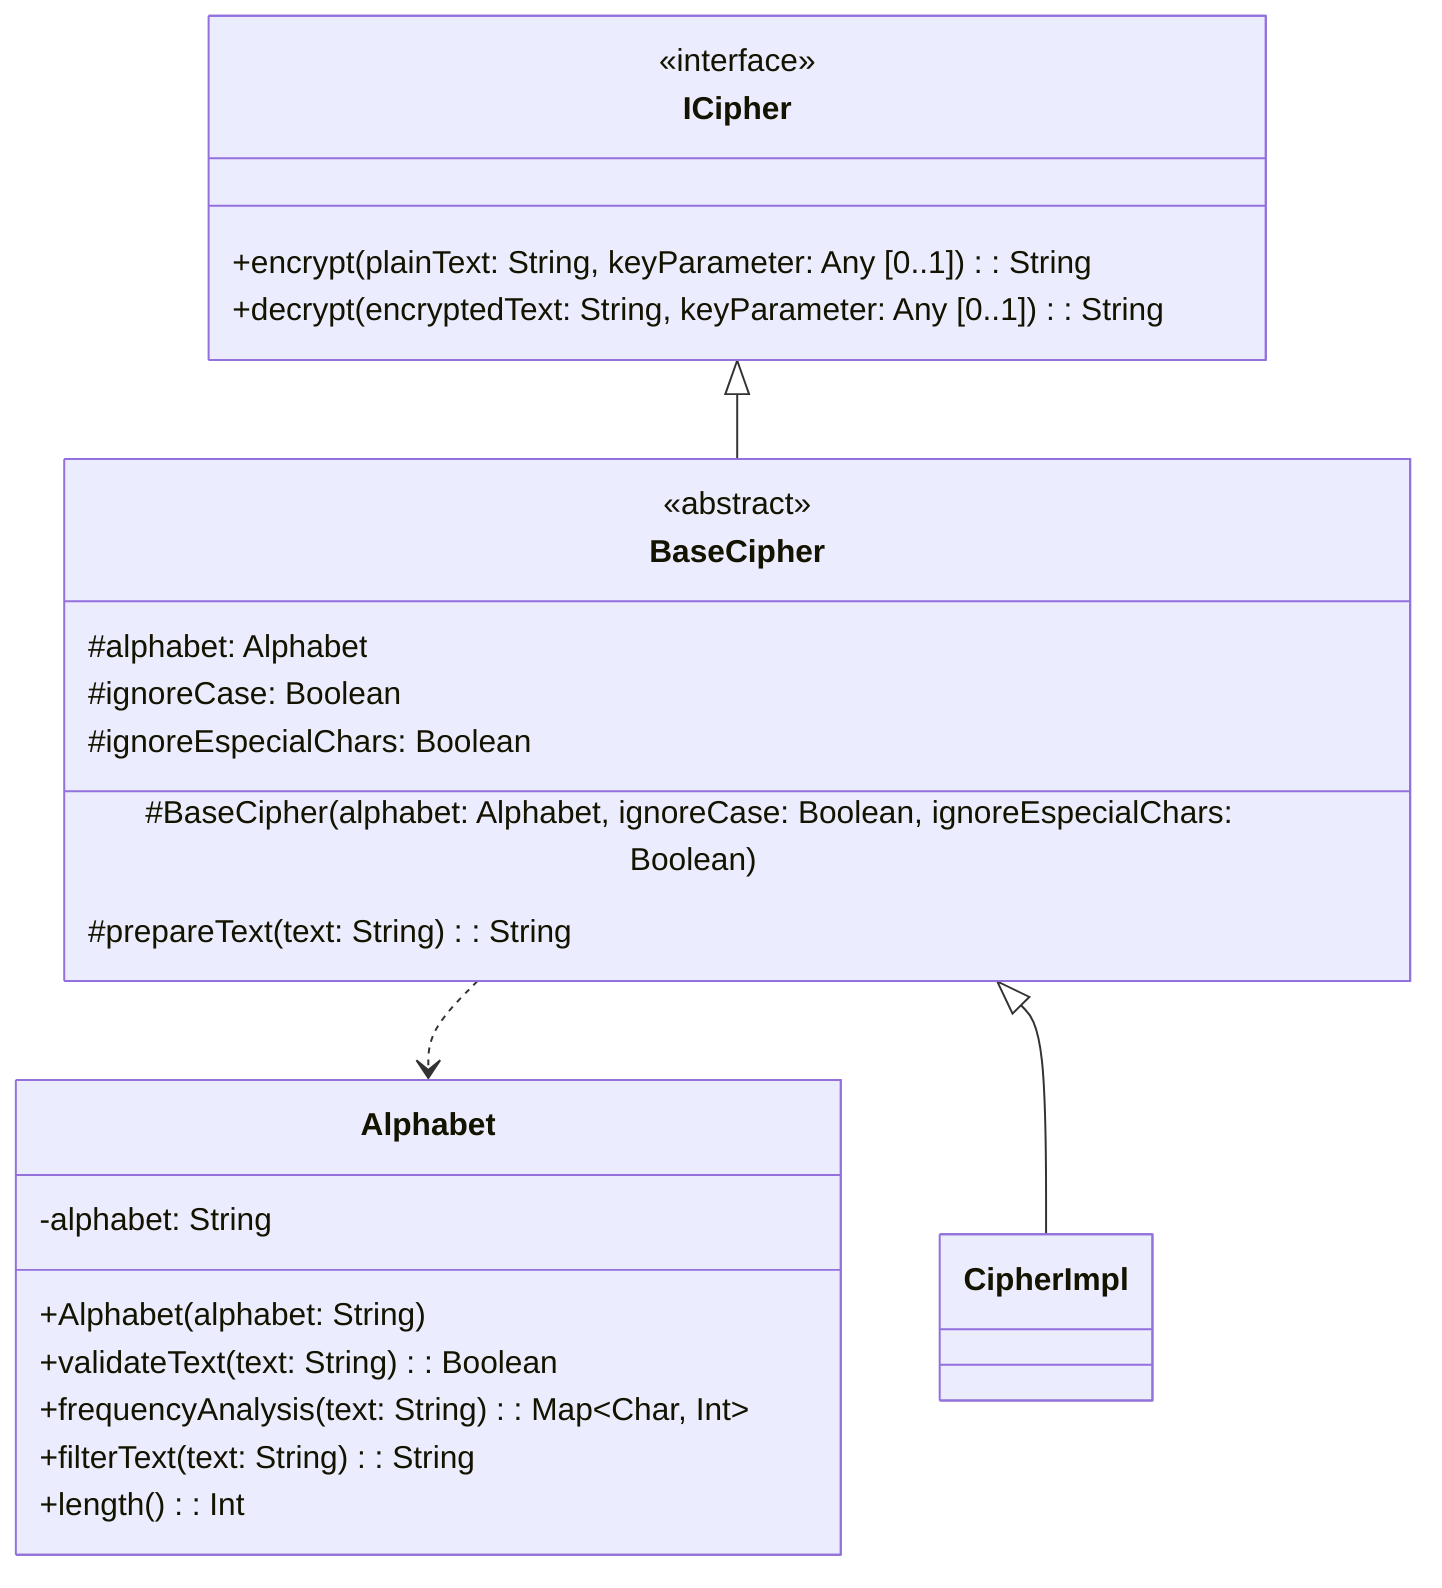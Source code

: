 classDiagram
    direction TB
    class ICipher {
        <<interface>>
        +encrypt(plainText: String, keyParameter: Any [0..1]): String
        +decrypt(encryptedText: String, keyParameter: Any [0..1]): String
    }
    ICipher <|-- BaseCipher

    class Alphabet {
        -alphabet: String
        +Alphabet(alphabet: String)
        +validateText(text: String): Boolean
        +frequencyAnalysis(text: String): Map~Char, Int~
        +filterText(text: String): String
        +length(): Int
    }

    class BaseCipher {
        <<abstract>>
        #alphabet: Alphabet
        #ignoreCase: Boolean
        #ignoreEspecialChars: Boolean
        #BaseCipher(alphabet: Alphabet, ignoreCase: Boolean, ignoreEspecialChars: Boolean)
        #prepareText(text: String): String
    }
    BaseCipher ..> Alphabet
    BaseCipher <|-- CipherImpl
